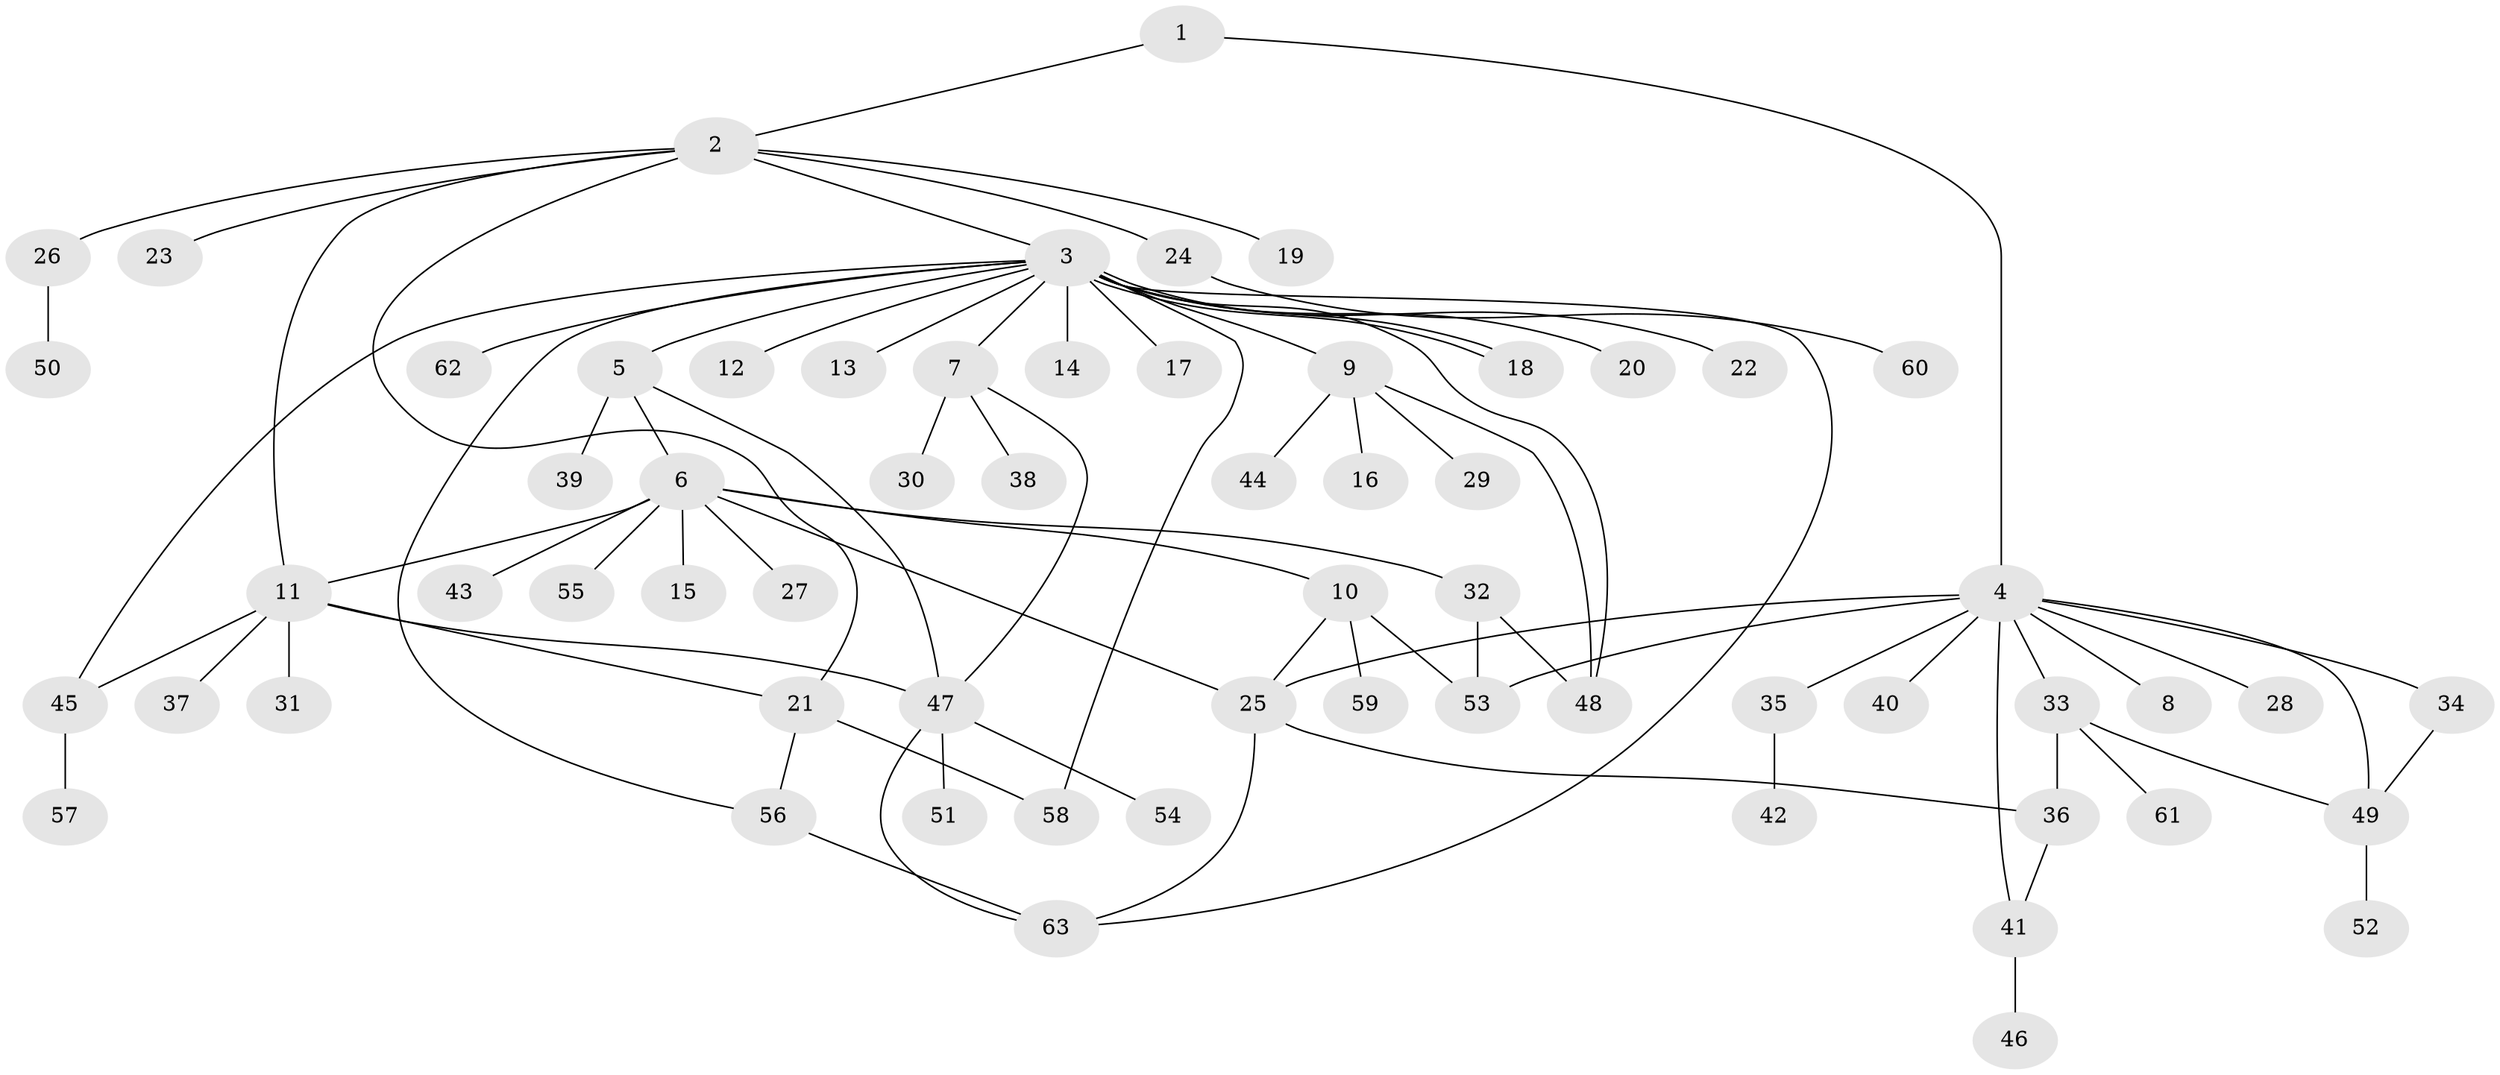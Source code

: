 // coarse degree distribution, {6: 0.11538461538461539, 9: 0.038461538461538464, 5: 0.07692307692307693, 3: 0.2692307692307692, 4: 0.07692307692307693, 7: 0.038461538461538464, 1: 0.34615384615384615, 2: 0.038461538461538464}
// Generated by graph-tools (version 1.1) at 2025/50/03/04/25 22:50:31]
// undirected, 63 vertices, 83 edges
graph export_dot {
  node [color=gray90,style=filled];
  1;
  2;
  3;
  4;
  5;
  6;
  7;
  8;
  9;
  10;
  11;
  12;
  13;
  14;
  15;
  16;
  17;
  18;
  19;
  20;
  21;
  22;
  23;
  24;
  25;
  26;
  27;
  28;
  29;
  30;
  31;
  32;
  33;
  34;
  35;
  36;
  37;
  38;
  39;
  40;
  41;
  42;
  43;
  44;
  45;
  46;
  47;
  48;
  49;
  50;
  51;
  52;
  53;
  54;
  55;
  56;
  57;
  58;
  59;
  60;
  61;
  62;
  63;
  1 -- 2;
  1 -- 4;
  2 -- 3;
  2 -- 11;
  2 -- 19;
  2 -- 21;
  2 -- 23;
  2 -- 24;
  2 -- 26;
  3 -- 5;
  3 -- 7;
  3 -- 9;
  3 -- 12;
  3 -- 13;
  3 -- 14;
  3 -- 17;
  3 -- 18;
  3 -- 18;
  3 -- 20;
  3 -- 22;
  3 -- 45;
  3 -- 48;
  3 -- 56;
  3 -- 58;
  3 -- 62;
  3 -- 63;
  4 -- 8;
  4 -- 25;
  4 -- 28;
  4 -- 33;
  4 -- 34;
  4 -- 35;
  4 -- 40;
  4 -- 41;
  4 -- 49;
  4 -- 53;
  5 -- 6;
  5 -- 39;
  5 -- 47;
  6 -- 10;
  6 -- 11;
  6 -- 15;
  6 -- 25;
  6 -- 27;
  6 -- 32;
  6 -- 43;
  6 -- 55;
  7 -- 30;
  7 -- 38;
  7 -- 47;
  9 -- 16;
  9 -- 29;
  9 -- 44;
  9 -- 48;
  10 -- 25;
  10 -- 53;
  10 -- 59;
  11 -- 21;
  11 -- 31;
  11 -- 37;
  11 -- 45;
  11 -- 47;
  21 -- 56;
  21 -- 58;
  24 -- 60;
  25 -- 36;
  25 -- 63;
  26 -- 50;
  32 -- 48;
  32 -- 53;
  33 -- 36;
  33 -- 49;
  33 -- 61;
  34 -- 49;
  35 -- 42;
  36 -- 41;
  41 -- 46;
  45 -- 57;
  47 -- 51;
  47 -- 54;
  47 -- 63;
  49 -- 52;
  56 -- 63;
}

